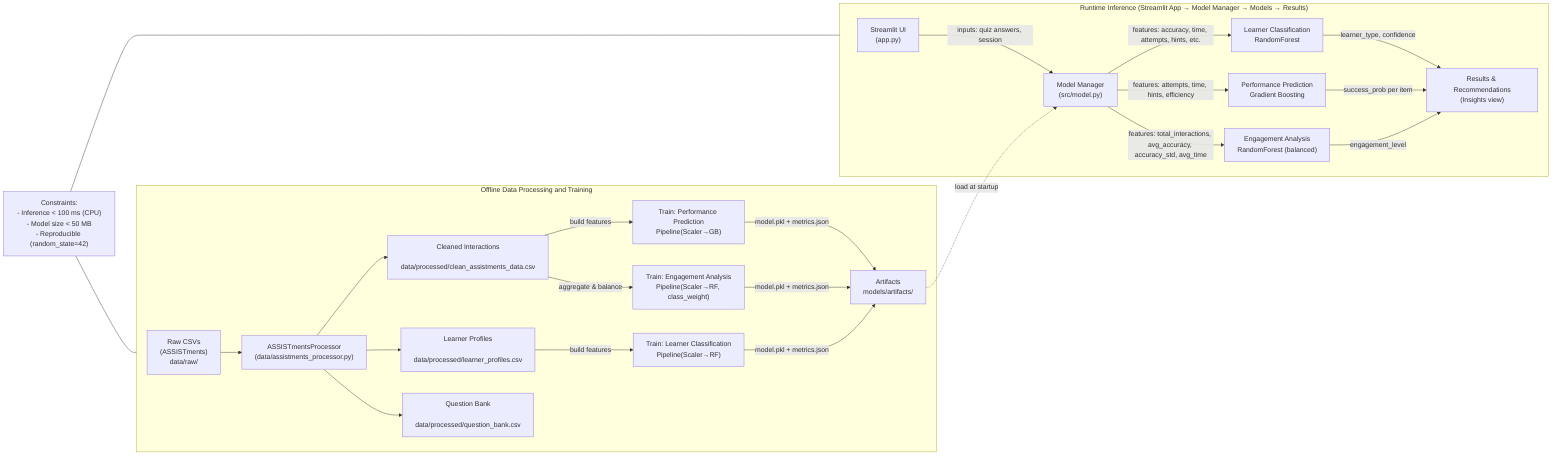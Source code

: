 flowchart LR
  %% Clean, left-to-right architecture with two distinct lanes to avoid crossings

  %% LANE 1: Runtime Inference (Top)
  subgraph RUNTIME["Runtime Inference (Streamlit App → Model Manager → Models → Results)"]
    direction LR
    UI["Streamlit UI\n(app.py)"] -->|inputs: quiz answers, session| MM["Model Manager\n(src/model.py)"]
    MM -->|features: accuracy, time, attempts, hints, etc.| LRN["Learner Classification\nRandomForest"]
    MM -->|features: attempts, time, hints, efficiency| PERF["Performance Prediction\nGradient Boosting"]
    MM -->|features: total_interactions, avg_accuracy, accuracy_std, avg_time| ENG["Engagement Analysis\nRandomForest (balanced)"]
    LRN -->|learner_type, confidence| RES["Results & Recommendations\n(Insights view)"]
    PERF -->|success_prob per item| RES
    ENG -->|engagement_level| RES
  end

  %% LANE 2: Offline Data → Training → Artifacts (Bottom)
  subgraph OFFLINE["Offline Data Processing and Training"]
    direction LR
    RAW["Raw CSVs\n(ASSISTments)\n data/raw/"] --> PROC["ASSISTmentsProcessor\n(data/assistments_processor.py)"]
    PROC --> CLEAN["Cleaned Interactions\n data/processed/clean_assistments_data.csv"]
    PROC --> PROFILES["Learner Profiles\n data/processed/learner_profiles.csv"]
    PROC --> QBANK["Question Bank\n data/processed/question_bank.csv"]

    CLEAN -->|build features| T_PERF["Train: Performance Prediction\nPipeline(Scaler→GB)"]
    PROFILES -->|build features| T_LRN["Train: Learner Classification\nPipeline(Scaler→RF)"]
    CLEAN -->|aggregate & balance| T_ENG["Train: Engagement Analysis\nPipeline(Scaler→RF, class_weight)"]

    T_PERF -->|model.pkl + metrics.json| ARTPKL["Artifacts\n models/artifacts/"]
    T_LRN  -->|model.pkl + metrics.json| ARTPKL
    T_ENG  -->|model.pkl + metrics.json| ARTPKL
  end

  %% CONNECTION: Artifacts consumed at runtime (no crossings)
  ARTPKL -. load at startup .-> MM

  %% Notes / Constraints
  NOTE["Constraints:\n- Inference < 100 ms (CPU)\n- Model size < 50 MB\n- Reproducible (random_state=42)"]
  NOTE --- RUNTIME
  NOTE --- OFFLINE